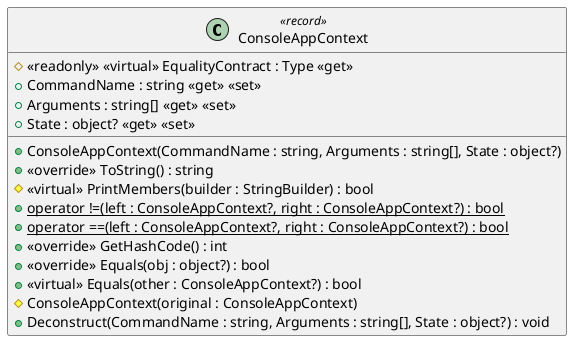 @startuml ConsoleAppContext
class ConsoleAppContext <<record>>  {
    + ConsoleAppContext(CommandName : string, Arguments : string[], State : object?)
    # <<readonly>> <<virtual>> EqualityContract : Type <<get>>
    + CommandName : string <<get>> <<set>>
    + Arguments : string[] <<get>> <<set>>
    + State : object? <<get>> <<set>>
    + <<override>> ToString() : string
    # <<virtual>> PrintMembers(builder : StringBuilder) : bool
    + {static} operator !=(left : ConsoleAppContext?, right : ConsoleAppContext?) : bool
    + {static} operator ==(left : ConsoleAppContext?, right : ConsoleAppContext?) : bool
    + <<override>> GetHashCode() : int
    + <<override>> Equals(obj : object?) : bool
    + <<virtual>> Equals(other : ConsoleAppContext?) : bool
    # ConsoleAppContext(original : ConsoleAppContext)
    + Deconstruct(CommandName : string, Arguments : string[], State : object?) : void
}
@enduml